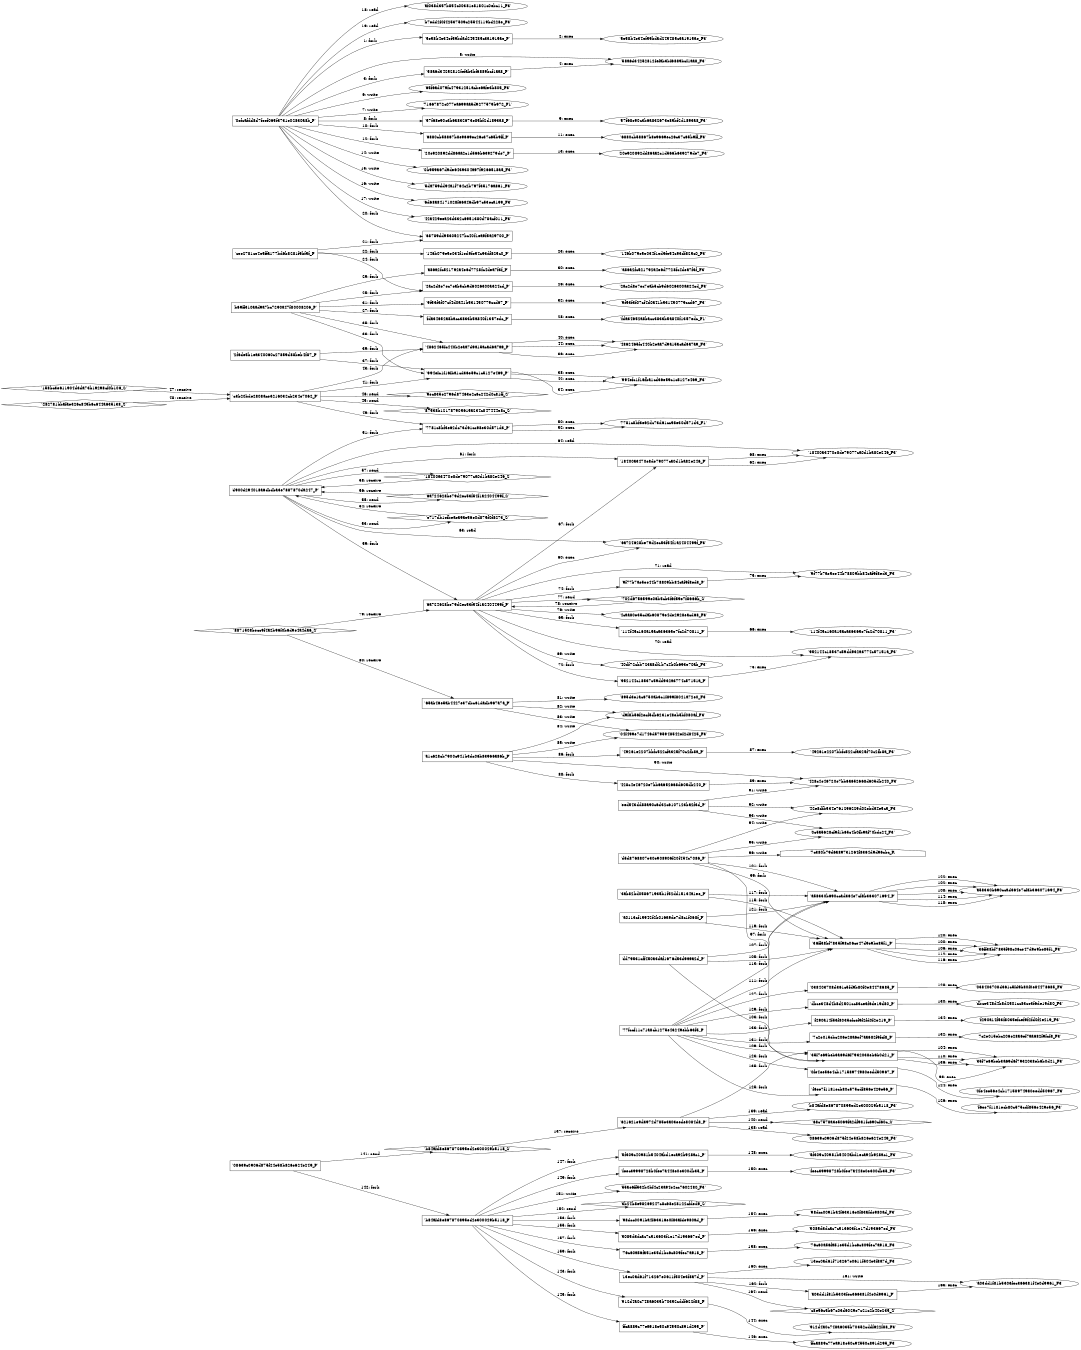 digraph "D:\Learning\Paper\apt\基于CTI的攻击预警\Dataset\攻击图\ASGfromALLCTI\Iranian APT MuddyWater targets Turkish users via malicious PDFs, executables.dot" {
rankdir="LR"
size="9"
fixedsize="false"
splines="true"
nodesep=0.3
ranksep=0
fontsize=10
overlap="scalexy"
engine= "neato"
	"'0efcafdd8d7feef065f3731e02830a8b_P'" [node_type=Process shape=box]
	"'5e58b4e34ef59bdad245485c3a1915ae_P'" [node_type=Process shape=box]
	"'0efcafdd8d7feef065f3731e02830a8b_P'" -> "'5e58b4e34ef59bdad245485c3a1915ae_P'" [label="1: fork"]
	"'5e58b4e34ef59bdad245485c3a1915ae_P'" [node_type=Process shape=box]
	"'5e58b4e34ef59bdad245485c3a1915ae_F3'" [node_type=File shape=ellipse]
	"'5e58b4e34ef59bdad245485c3a1915ae_P'" -> "'5e58b4e34ef59bdad245485c3a1915ae_F3'" [label="2: exec"]
	"'0efcafdd8d7feef065f3731e02830a8b_P'" [node_type=Process shape=box]
	"'58a6d34252812fefab3bf6889bcf1aa8_P'" [node_type=Process shape=box]
	"'0efcafdd8d7feef065f3731e02830a8b_P'" -> "'58a6d34252812fefab3bf6889bcf1aa8_P'" [label="3: fork"]
	"'58a6d34252812fefab3bf6889bcf1aa8_P'" [node_type=Process shape=box]
	"'58a6d34252812fefab3bf6889bcf1aa8_F3'" [node_type=File shape=ellipse]
	"'58a6d34252812fefab3bf6889bcf1aa8_P'" -> "'58a6d34252812fefab3bf6889bcf1aa8_F3'" [label="4: exec"]
	"'58a6d34252812fefab3bf6889bcf1aa8_F3'" [node_type=file shape=ellipse]
	"'0efcafdd8d7feef065f3731e02830a8b_P'" [node_type=Process shape=box]
	"'0efcafdd8d7feef065f3731e02830a8b_P'" -> "'58a6d34252812fefab3bf6889bcf1aa8_F3'" [label="5: write"]
	"'65f6ad079fc47931251acbe6afe3b805_F3'" [node_type=file shape=ellipse]
	"'0efcafdd8d7feef065f3731e02830a8b_P'" [node_type=Process shape=box]
	"'0efcafdd8d7feef065f3731e02830a8b_P'" -> "'65f6ad079fc47931251acbe6afe3b805_F3'" [label="6: write"]
	"'71667872c077ea699aa5d9277579b972_F1'" [node_type=file shape=ellipse]
	"'0efcafdd8d7feef065f3731e02830a8b_P'" [node_type=Process shape=box]
	"'0efcafdd8d7feef065f3731e02830a8b_P'" -> "'71667872c077ea699aa5d9277579b972_F1'" [label="7: write"]
	"'0efcafdd8d7feef065f3731e02830a8b_P'" [node_type=Process shape=box]
	"'57f68e90c3b6a832673e85bf2d1893a8_P'" [node_type=Process shape=box]
	"'0efcafdd8d7feef065f3731e02830a8b_P'" -> "'57f68e90c3b6a832673e85bf2d1893a8_P'" [label="8: fork"]
	"'57f68e90c3b6a832673e85bf2d1893a8_P'" [node_type=Process shape=box]
	"'57f68e90c3b6a832673e85bf2d1893a8_F3'" [node_type=File shape=ellipse]
	"'57f68e90c3b6a832673e85bf2d1893a8_P'" -> "'57f68e90c3b6a832673e85bf2d1893a8_F3'" [label="9: exec"]
	"'0efcafdd8d7feef065f3731e02830a8b_P'" [node_type=Process shape=box]
	"'6880cb58867b8e9669ec26c37c65b9ff_P'" [node_type=Process shape=box]
	"'0efcafdd8d7feef065f3731e02830a8b_P'" -> "'6880cb58867b8e9669ec26c37c65b9ff_P'" [label="10: fork"]
	"'6880cb58867b8e9669ec26c37c65b9ff_P'" [node_type=Process shape=box]
	"'6880cb58867b8e9669ec26c37c65b9ff_F3'" [node_type=File shape=ellipse]
	"'6880cb58867b8e9669ec26c37c65b9ff_P'" -> "'6880cb58867b8e9669ec26c37c65b9ff_F3'" [label="11: exec"]
	"'0efcafdd8d7feef065f3731e02830a8b_P'" [node_type=Process shape=box]
	"'20e920892dd86aa2c1d566b639279de7_P'" [node_type=Process shape=box]
	"'0efcafdd8d7feef065f3731e02830a8b_P'" -> "'20e920892dd86aa2c1d566b639279de7_P'" [label="12: fork"]
	"'20e920892dd86aa2c1d566b639279de7_P'" [node_type=Process shape=box]
	"'20e920892dd86aa2c1d566b639279de7_F3'" [node_type=File shape=ellipse]
	"'20e920892dd86aa2c1d566b639279de7_P'" -> "'20e920892dd86aa2c1d566b639279de7_F3'" [label="13: exec"]
	"'0b959a67d9de6439304a97f9266518a5_F3'" [node_type=file shape=ellipse]
	"'0efcafdd8d7feef065f3731e02830a8b_P'" [node_type=Process shape=box]
	"'0efcafdd8d7feef065f3731e02830a8b_P'" -> "'0b959a67d9de6439304a97f9266518a5_F3'" [label="14: write"]
	"'5da759dd94a1f764c2b797f35176a861_F3'" [node_type=file shape=ellipse]
	"'0efcafdd8d7feef065f3731e02830a8b_P'" [node_type=Process shape=box]
	"'0efcafdd8d7feef065f3731e02830a8b_P'" -> "'5da759dd94a1f764c2b797f35176a861_F3'" [label="15: write"]
	"'6d68a84171028f66a46db97c53eca199_F3'" [node_type=file shape=ellipse]
	"'0efcafdd8d7feef065f3731e02830a8b_P'" [node_type=Process shape=box]
	"'0efcafdd8d7feef065f3731e02830a8b_P'" -> "'6d68a84171028f66a46db97c53eca199_F3'" [label="16: write"]
	"'42a429eea23d332c6951380d78acf011_F3'" [node_type=file shape=ellipse]
	"'0efcafdd8d7feef065f3731e02830a8b_P'" [node_type=Process shape=box]
	"'0efcafdd8d7feef065f3731e02830a8b_P'" -> "'42a429eea23d332c6951380d78acf011_F3'" [label="17: write"]
	"'af038d357b854c00381e81801c0ebc11_F3'" [node_type=file shape=ellipse]
	"'0efcafdd8d7feef065f3731e02830a8b_P'" [node_type=Process shape=box]
	"'0efcafdd8d7feef065f3731e02830a8b_P'" -> "'af038d357b854c00381e81801c0ebc11_F3'" [label="18: read"]
	"'b7edd2f0f42537509c25544119bd228e_F3'" [node_type=file shape=ellipse]
	"'0efcafdd8d7feef065f3731e02830a8b_P'" [node_type=Process shape=box]
	"'0efcafdd8d7feef065f3731e02830a8b_P'" -> "'b7edd2f0f42537509c25544119bd228e_F3'" [label="19: read"]
	"'0efcafdd8d7feef065f3731e02830a8b_P'" [node_type=Process shape=box]
	"'68789dd95305247bc40f1ea9f5a29700_P'" [node_type=Process shape=box]
	"'0efcafdd8d7feef065f3731e02830a8b_P'" -> "'68789dd95305247bc40f1ea9f5a29700_P'" [label="20: fork"]
	"'cee2781ce4e5ffa177bd6b8281f9bf5f_P'" [node_type=Process shape=box]
	"'68789dd95305247bc40f1ea9f5a29700_P'" [node_type=Process shape=box]
	"'cee2781ce4e5ffa177bd6b8281f9bf5f_P'" -> "'68789dd95305247bc40f1ea9f5a29700_P'" [label="21: fork"]
	"'cee2781ce4e5ffa177bd6b8281f9bf5f_P'" [node_type=Process shape=box]
	"'146b079e5e034f1ed9fe54c93df825c0_P'" [node_type=Process shape=box]
	"'cee2781ce4e5ffa177bd6b8281f9bf5f_P'" -> "'146b079e5e034f1ed9fe54c93df825c0_P'" [label="22: fork"]
	"'146b079e5e034f1ed9fe54c93df825c0_P'" [node_type=Process shape=box]
	"'146b079e5e034f1ed9fe54c93df825c0_F3'" [node_type=File shape=ellipse]
	"'146b079e5e034f1ed9fe54c93df825c0_P'" -> "'146b079e5e034f1ed9fe54c93df825c0_F3'" [label="23: exec"]
	"'cee2781ce4e5ffa177bd6b8281f9bf5f_P'" [node_type=Process shape=box]
	"'2ac2d8e7ec7eab5cb9d6026300a324cd_P'" [node_type=Process shape=box]
	"'cee2781ce4e5ffa177bd6b8281f9bf5f_P'" -> "'2ac2d8e7ec7eab5cb9d6026300a324cd_P'" [label="24: fork"]
	"'b69ff310aad9a7bc7290a47f80008206_P'" [node_type=Process shape=box]
	"'2ac2d8e7ec7eab5cb9d6026300a324cd_P'" [node_type=Process shape=box]
	"'b69ff310aad9a7bc7290a47f80008206_P'" -> "'2ac2d8e7ec7eab5cb9d6026300a324cd_P'" [label="25: fork"]
	"'2ac2d8e7ec7eab5cb9d6026300a324cd_P'" [node_type=Process shape=box]
	"'2ac2d8e7ec7eab5cb9d6026300a324cd_F3'" [node_type=File shape=ellipse]
	"'2ac2d8e7ec7eab5cb9d6026300a324cd_P'" -> "'2ac2d8e7ec7eab5cb9d6026300a324cd_F3'" [label="26: exec"]
	"'b69ff310aad9a7bc7290a47f80008206_P'" [node_type=Process shape=box]
	"'fda34652a8bacc3833b5a840f1357edc_P'" [node_type=Process shape=box]
	"'b69ff310aad9a7bc7290a47f80008206_P'" -> "'fda34652a8bacc3833b5a840f1357edc_P'" [label="27: fork"]
	"'fda34652a8bacc3833b5a840f1357edc_P'" [node_type=Process shape=box]
	"'fda34652a8bacc3833b5a840f1357edc_F1'" [node_type=File shape=ellipse]
	"'fda34652a8bacc3833b5a840f1357edc_P'" -> "'fda34652a8bacc3833b5a840f1357edc_F1'" [label="28: exec"]
	"'b69ff310aad9a7bc7290a47f80008206_P'" [node_type=Process shape=box]
	"'a86a2fc521792a4e6d7728fc4dea7f3f_P'" [node_type=Process shape=box]
	"'b69ff310aad9a7bc7290a47f80008206_P'" -> "'a86a2fc521792a4e6d7728fc4dea7f3f_P'" [label="29: fork"]
	"'a86a2fc521792a4e6d7728fc4dea7f3f_P'" [node_type=Process shape=box]
	"'a86a2fc521792a4e6d7728fc4dea7f3f_F3'" [node_type=File shape=ellipse]
	"'a86a2fc521792a4e6d7728fc4dea7f3f_P'" -> "'a86a2fc521792a4e6d7728fc4dea7f3f_F3'" [label="30: exec"]
	"'b69ff310aad9a7bc7290a47f80008206_P'" [node_type=Process shape=box]
	"'9f53f3f07cf4d0a41b531450779ccd67_P'" [node_type=Process shape=box]
	"'b69ff310aad9a7bc7290a47f80008206_P'" -> "'9f53f3f07cf4d0a41b531450779ccd67_P'" [label="31: fork"]
	"'9f53f3f07cf4d0a41b531450779ccd67_P'" [node_type=Process shape=box]
	"'9f53f3f07cf4d0a41b531450779ccd67_F3'" [node_type=File shape=ellipse]
	"'9f53f3f07cf4d0a41b531450779ccd67_P'" -> "'9f53f3f07cf4d0a41b531450779ccd67_F3'" [label="32: exec"]
	"'b69ff310aad9a7bc7290a47f80008206_P'" [node_type=Process shape=box]
	"'994efc1f16fba1cd36e59c1c5127e469_P'" [node_type=Process shape=box]
	"'b69ff310aad9a7bc7290a47f80008206_P'" -> "'994efc1f16fba1cd36e59c1c5127e469_P'" [label="33: fork"]
	"'994efc1f16fba1cd36e59c1c5127e469_P'" [node_type=Process shape=box]
	"'994efc1f16fba1cd36e59c1c5127e469_F3'" [node_type=File shape=ellipse]
	"'994efc1f16fba1cd36e59c1c5127e469_P'" -> "'994efc1f16fba1cd36e59c1c5127e469_F3'" [label="34: exec"]
	"'b69ff310aad9a7bc7290a47f80008206_P'" [node_type=Process shape=box]
	"'4862465fc440b2eaa7d9a15acad6a7a9_P'" [node_type=Process shape=box]
	"'b69ff310aad9a7bc7290a47f80008206_P'" -> "'4862465fc440b2eaa7d9a15acad6a7a9_P'" [label="35: fork"]
	"'4862465fc440b2eaa7d9a15acad6a7a9_P'" [node_type=Process shape=box]
	"'4862465fc440b2eaa7d9a15acad6a7a9_F3'" [node_type=File shape=ellipse]
	"'4862465fc440b2eaa7d9a15acad6a7a9_P'" -> "'4862465fc440b2eaa7d9a15acad6a7a9_F3'" [label="36: exec"]
	"'2f6de5b1ea340060c27859d88beb4f87_P'" [node_type=Process shape=box]
	"'994efc1f16fba1cd36e59c1c5127e469_P'" [node_type=Process shape=box]
	"'2f6de5b1ea340060c27859d88beb4f87_P'" -> "'994efc1f16fba1cd36e59c1c5127e469_P'" [label="37: fork"]
	"'994efc1f16fba1cd36e59c1c5127e469_P'" [node_type=Process shape=box]
	"'994efc1f16fba1cd36e59c1c5127e469_F3'" [node_type=File shape=ellipse]
	"'994efc1f16fba1cd36e59c1c5127e469_P'" -> "'994efc1f16fba1cd36e59c1c5127e469_F3'" [label="38: exec"]
	"'2f6de5b1ea340060c27859d88beb4f87_P'" [node_type=Process shape=box]
	"'4862465fc440b2eaa7d9a15acad6a7a9_P'" [node_type=Process shape=box]
	"'2f6de5b1ea340060c27859d88beb4f87_P'" -> "'4862465fc440b2eaa7d9a15acad6a7a9_P'" [label="39: fork"]
	"'4862465fc440b2eaa7d9a15acad6a7a9_P'" [node_type=Process shape=box]
	"'4862465fc440b2eaa7d9a15acad6a7a9_F3'" [node_type=File shape=ellipse]
	"'4862465fc440b2eaa7d9a15acad6a7a9_P'" -> "'4862465fc440b2eaa7d9a15acad6a7a9_F3'" [label="40: exec"]
	"'c3b20bde2808ace3216032cb234e7062_P'" [node_type=Process shape=box]
	"'994efc1f16fba1cd36e59c1c5127e469_P'" [node_type=Process shape=box]
	"'c3b20bde2808ace3216032cb234e7062_P'" -> "'994efc1f16fba1cd36e59c1c5127e469_P'" [label="41: fork"]
	"'994efc1f16fba1cd36e59c1c5127e469_P'" [node_type=Process shape=box]
	"'994efc1f16fba1cd36e59c1c5127e469_F3'" [node_type=File shape=ellipse]
	"'994efc1f16fba1cd36e59c1c5127e469_P'" -> "'994efc1f16fba1cd36e59c1c5127e469_F3'" [label="42: exec"]
	"'c3b20bde2808ace3216032cb234e7062_P'" [node_type=Process shape=box]
	"'4862465fc440b2eaa7d9a15acad6a7a9_P'" [node_type=Process shape=box]
	"'c3b20bde2808ace3216032cb234e7062_P'" -> "'4862465fc440b2eaa7d9a15acad6a7a9_P'" [label="43: fork"]
	"'4862465fc440b2eaa7d9a15acad6a7a9_P'" [node_type=Process shape=box]
	"'4862465fc440b2eaa7d9a15acad6a7a9_F3'" [node_type=File shape=ellipse]
	"'4862465fc440b2eaa7d9a15acad6a7a9_P'" -> "'4862465fc440b2eaa7d9a15acad6a7a9_F3'" [label="44: exec"]
	"'87538b121787905615a234c847444e8c_S'" [node_type=Socket shape=diamond]
	"'c3b20bde2808ace3216032cb234e7062_P'" [node_type=Process shape=box]
	"'c3b20bde2808ace3216032cb234e7062_P'" -> "'87538b121787905615a234c847444e8c_S'" [label="45: send"]
	"'9ec835e2796d87463e2c6c242d0c81ff_S'" [node_type=Socket shape=diamond]
	"'c3b20bde2808ace3216032cb234e7062_P'" [node_type=Process shape=box]
	"'c3b20bde2808ace3216032cb234e7062_P'" -> "'9ec835e2796d87463e2c6c242d0c81ff_S'" [label="46: send"]
	"'c3b20bde2808ace3216032cb234e7062_P'" [node_type=Process shape=box]
	"'158bc3e611904d3da73b19298cf0b106_S'" [node_type=Socket shape=diamond]
	"'158bc3e611904d3da73b19298cf0b106_S'" -> "'c3b20bde2808ace3216032cb234e7062_P'" [label="47: receive"]
	"'c3b20bde2808ace3216032cb234e7062_P'" [node_type=Process shape=box]
	"'282781bbafae326c849b6c644a635138_S'" [node_type=Socket shape=diamond]
	"'282781bbafae326c849b6c644a635138_S'" -> "'c3b20bde2808ace3216032cb234e7062_P'" [label="48: receive"]
	"'c3b20bde2808ace3216032cb234e7062_P'" [node_type=Process shape=box]
	"'7781c8bf3e62dc73d61cc98e30d571d3_P'" [node_type=Process shape=box]
	"'c3b20bde2808ace3216032cb234e7062_P'" -> "'7781c8bf3e62dc73d61cc98e30d571d3_P'" [label="49: fork"]
	"'7781c8bf3e62dc73d61cc98e30d571d3_P'" [node_type=Process shape=box]
	"'7781c8bf3e62dc73d61cc98e30d571d3_F1'" [node_type=File shape=ellipse]
	"'7781c8bf3e62dc73d61cc98e30d571d3_P'" -> "'7781c8bf3e62dc73d61cc98e30d571d3_F1'" [label="50: exec"]
	"'d900d294018a6dbdba3e7887870da247_P'" [node_type=Process shape=box]
	"'7781c8bf3e62dc73d61cc98e30d571d3_P'" [node_type=Process shape=box]
	"'d900d294018a6dbdba3e7887870da247_P'" -> "'7781c8bf3e62dc73d61cc98e30d571d3_P'" [label="51: fork"]
	"'7781c8bf3e62dc73d61cc98e30d571d3_P'" [node_type=Process shape=box]
	"'7781c8bf3e62dc73d61cc98e30d571d3_F1'" [node_type=File shape=ellipse]
	"'7781c8bf3e62dc73d61cc98e30d571d3_P'" -> "'7781c8bf3e62dc73d61cc98e30d571d3_F1'" [label="52: exec"]
	"'e717db1efbeaea9ae56e0d875f0f8273_S'" [node_type=Socket shape=diamond]
	"'d900d294018a6dbdba3e7887870da247_P'" [node_type=Process shape=box]
	"'d900d294018a6dbdba3e7887870da247_P'" -> "'e717db1efbeaea9ae56e0d875f0f8273_S'" [label="53: send"]
	"'e717db1efbeaea9ae56e0d875f0f8273_S'" -> "'d900d294018a6dbdba3e7887870da247_P'" [label="54: receive"]
	"'6a724628be79d2ec53f54f1a2404499f_S'" [node_type=Socket shape=diamond]
	"'d900d294018a6dbdba3e7887870da247_P'" [node_type=Process shape=box]
	"'d900d294018a6dbdba3e7887870da247_P'" -> "'6a724628be79d2ec53f54f1a2404499f_S'" [label="55: send"]
	"'6a724628be79d2ec53f54f1a2404499f_S'" -> "'d900d294018a6dbdba3e7887870da247_P'" [label="56: receive"]
	"'18400a3470e8de79077ca0d1ba82e246_S'" [node_type=Socket shape=diamond]
	"'d900d294018a6dbdba3e7887870da247_P'" [node_type=Process shape=box]
	"'d900d294018a6dbdba3e7887870da247_P'" -> "'18400a3470e8de79077ca0d1ba82e246_S'" [label="57: send"]
	"'18400a3470e8de79077ca0d1ba82e246_S'" -> "'d900d294018a6dbdba3e7887870da247_P'" [label="58: receive"]
	"'d900d294018a6dbdba3e7887870da247_P'" [node_type=Process shape=box]
	"'6a724628be79d2ec53f54f1a2404499f_P'" [node_type=Process shape=box]
	"'d900d294018a6dbdba3e7887870da247_P'" -> "'6a724628be79d2ec53f54f1a2404499f_P'" [label="59: fork"]
	"'6a724628be79d2ec53f54f1a2404499f_P'" [node_type=Process shape=box]
	"'6a724628be79d2ec53f54f1a2404499f_F3'" [node_type=File shape=ellipse]
	"'6a724628be79d2ec53f54f1a2404499f_P'" -> "'6a724628be79d2ec53f54f1a2404499f_F3'" [label="60: exec"]
	"'d900d294018a6dbdba3e7887870da247_P'" [node_type=Process shape=box]
	"'18400a3470e8de79077ca0d1ba82e246_P'" [node_type=Process shape=box]
	"'d900d294018a6dbdba3e7887870da247_P'" -> "'18400a3470e8de79077ca0d1ba82e246_P'" [label="61: fork"]
	"'18400a3470e8de79077ca0d1ba82e246_P'" [node_type=Process shape=box]
	"'18400a3470e8de79077ca0d1ba82e246_F3'" [node_type=File shape=ellipse]
	"'18400a3470e8de79077ca0d1ba82e246_P'" -> "'18400a3470e8de79077ca0d1ba82e246_F3'" [label="62: exec"]
	"'6a724628be79d2ec53f54f1a2404499f_F3'" [node_type=file shape=ellipse]
	"'d900d294018a6dbdba3e7887870da247_P'" [node_type=Process shape=box]
	"'d900d294018a6dbdba3e7887870da247_P'" -> "'6a724628be79d2ec53f54f1a2404499f_F3'" [label="63: read"]
	"'18400a3470e8de79077ca0d1ba82e246_F3'" [node_type=file shape=ellipse]
	"'d900d294018a6dbdba3e7887870da247_P'" [node_type=Process shape=box]
	"'d900d294018a6dbdba3e7887870da247_P'" -> "'18400a3470e8de79077ca0d1ba82e246_F3'" [label="64: read"]
	"'6a724628be79d2ec53f54f1a2404499f_P'" [node_type=Process shape=box]
	"'114f45c160a15aca36365e7fc2d70811_P'" [node_type=Process shape=box]
	"'6a724628be79d2ec53f54f1a2404499f_P'" -> "'114f45c160a15aca36365e7fc2d70811_P'" [label="65: fork"]
	"'114f45c160a15aca36365e7fc2d70811_P'" [node_type=Process shape=box]
	"'114f45c160a15aca36365e7fc2d70811_F3'" [node_type=File shape=ellipse]
	"'114f45c160a15aca36365e7fc2d70811_P'" -> "'114f45c160a15aca36365e7fc2d70811_F3'" [label="66: exec"]
	"'6a724628be79d2ec53f54f1a2404499f_P'" [node_type=Process shape=box]
	"'18400a3470e8de79077ca0d1ba82e246_P'" [node_type=Process shape=box]
	"'6a724628be79d2ec53f54f1a2404499f_P'" -> "'18400a3470e8de79077ca0d1ba82e246_P'" [label="67: fork"]
	"'18400a3470e8de79077ca0d1ba82e246_P'" [node_type=Process shape=box]
	"'18400a3470e8de79077ca0d1ba82e246_F3'" [node_type=File shape=ellipse]
	"'18400a3470e8de79077ca0d1ba82e246_P'" -> "'18400a3470e8de79077ca0d1ba82e246_F3'" [label="68: exec"]
	"'40df72cbb723a8df1b7c4b0b693e70ab_F3'" [node_type=file shape=ellipse]
	"'6a724628be79d2ec53f54f1a2404499f_P'" [node_type=Process shape=box]
	"'6a724628be79d2ec53f54f1a2404499f_P'" -> "'40df72cbb723a8df1b7c4b0b693e70ab_F3'" [label="69: write"]
	"'952144c18537c59dd932a3774c57151a_F3'" [node_type=file shape=ellipse]
	"'6a724628be79d2ec53f54f1a2404499f_P'" [node_type=Process shape=box]
	"'6a724628be79d2ec53f54f1a2404499f_P'" -> "'952144c18537c59dd932a3774c57151a_F3'" [label="70: read"]
	"'9f77b7ae5ee44b78809bb84caf9f8ed3_F3'" [node_type=file shape=ellipse]
	"'6a724628be79d2ec53f54f1a2404499f_P'" [node_type=Process shape=box]
	"'6a724628be79d2ec53f54f1a2404499f_P'" -> "'9f77b7ae5ee44b78809bb84caf9f8ed3_F3'" [label="71: read"]
	"'6a724628be79d2ec53f54f1a2404499f_P'" [node_type=Process shape=box]
	"'952144c18537c59dd932a3774c57151a_P'" [node_type=Process shape=box]
	"'6a724628be79d2ec53f54f1a2404499f_P'" -> "'952144c18537c59dd932a3774c57151a_P'" [label="72: fork"]
	"'952144c18537c59dd932a3774c57151a_P'" [node_type=Process shape=box]
	"'952144c18537c59dd932a3774c57151a_F3'" [node_type=File shape=ellipse]
	"'952144c18537c59dd932a3774c57151a_P'" -> "'952144c18537c59dd932a3774c57151a_F3'" [label="73: exec"]
	"'6a724628be79d2ec53f54f1a2404499f_P'" [node_type=Process shape=box]
	"'9f77b7ae5ee44b78809bb84caf9f8ed3_P'" [node_type=Process shape=box]
	"'6a724628be79d2ec53f54f1a2404499f_P'" -> "'9f77b7ae5ee44b78809bb84caf9f8ed3_P'" [label="74: fork"]
	"'9f77b7ae5ee44b78809bb84caf9f8ed3_P'" [node_type=Process shape=box]
	"'9f77b7ae5ee44b78809bb84caf9f8ed3_F3'" [node_type=File shape=ellipse]
	"'9f77b7ae5ee44b78809bb84caf9f8ed3_P'" -> "'9f77b7ae5ee44b78809bb84caf9f8ed3_F3'" [label="75: exec"]
	"'4caa80e35cdab60879e4de2928eacd68_F3'" [node_type=file shape=ellipse]
	"'6a724628be79d2ec53f54f1a2404499f_P'" [node_type=Process shape=box]
	"'6a724628be79d2ec53f54f1a2404499f_P'" -> "'4caa80e35cdab60879e4de2928eacd68_F3'" [label="76: write"]
	"'702d6756599e06b5cb3f6f59e7f8666b_S'" [node_type=Socket shape=diamond]
	"'6a724628be79d2ec53f54f1a2404499f_P'" [node_type=Process shape=box]
	"'6a724628be79d2ec53f54f1a2404499f_P'" -> "'702d6756599e06b5cb3f6f59e7f8666b_S'" [label="77: send"]
	"'702d6756599e06b5cb3f6f59e7f8666b_S'" -> "'6a724628be79d2ec53f54f1a2404499f_P'" [label="78: receive"]
	"'6a724628be79d2ec53f54f1a2404499f_P'" [node_type=Process shape=box]
	"'8871508becc9f4a2b96f0b6d9e4a4da6_S'" [node_type=Socket shape=diamond]
	"'8871508becc9f4a2b96f0b6d9e4a4da6_S'" -> "'6a724628be79d2ec53f54f1a2404499f_P'" [label="79: receive"]
	"'65ab46e5ab4427e37dbc61dadb967a7a_P'" [node_type=Process shape=box]
	"'8871508becc9f4a2b96f0b6d9e4a4da6_S'" [node_type=Socket shape=diamond]
	"'8871508becc9f4a2b96f0b6d9e4a4da6_S'" -> "'65ab46e5ab4427e37dbc61dadb967a7a_P'" [label="80: receive"]
	"'895d3e1ac6750ab3c1f899f8021a72e0_F3'" [node_type=file shape=ellipse]
	"'65ab46e5ab4427e37dbc61dadb967a7a_P'" [node_type=Process shape=box]
	"'65ab46e5ab4427e37dbc61dadb967a7a_P'" -> "'895d3e1ac6750ab3c1f899f8021a72e0_F3'" [label="81: write"]
	"'d9f8b56f2ecf5db6231e48eb5bf080af_F3'" [node_type=file shape=ellipse]
	"'65ab46e5ab4427e37dbc61dadb967a7a_P'" [node_type=Process shape=box]
	"'65ab46e5ab4427e37dbc61dadb967a7a_P'" -> "'d9f8b56f2ecf5db6231e48eb5bf080af_F3'" [label="82: write"]
	"'04f499e7d1746d5795948542ef2d8425_F3'" [node_type=file shape=ellipse]
	"'65ab46e5ab4427e37dbc61dadb967a7a_P'" [node_type=Process shape=box]
	"'65ab46e5ab4427e37dbc61dadb967a7a_P'" -> "'04f499e7d1746d5795948542ef2d8425_F3'" [label="83: write"]
	"'d9f8b56f2ecf5db6231e48eb5bf080af_F3'" [node_type=file shape=ellipse]
	"'a1c628cb7900c941b3dc06b83966a86b_P'" [node_type=Process shape=box]
	"'a1c628cb7900c941b3dc06b83966a86b_P'" -> "'d9f8b56f2ecf5db6231e48eb5bf080af_F3'" [label="84: write"]
	"'04f499e7d1746d5795948542ef2d8425_F3'" [node_type=file shape=ellipse]
	"'a1c628cb7900c941b3dc06b83966a86b_P'" [node_type=Process shape=box]
	"'a1c628cb7900c941b3dc06b83966a86b_P'" -> "'04f499e7d1746d5795948542ef2d8425_F3'" [label="85: write"]
	"'a1c628cb7900c941b3dc06b83966a86b_P'" [node_type=Process shape=box]
	"'49261e2207bbfc522cfa325f70c2fb8a_P'" [node_type=Process shape=box]
	"'a1c628cb7900c941b3dc06b83966a86b_P'" -> "'49261e2207bbfc522cfa325f70c2fb8a_P'" [label="86: fork"]
	"'49261e2207bbfc522cfa325f70c2fb8a_P'" [node_type=Process shape=box]
	"'49261e2207bbfc522cfa325f70c2fb8a_F3'" [node_type=File shape=ellipse]
	"'49261e2207bbfc522cfa325f70c2fb8a_P'" -> "'49261e2207bbfc522cfa325f70c2fb8a_F3'" [label="87: exec"]
	"'a1c628cb7900c941b3dc06b83966a86b_P'" [node_type=Process shape=box]
	"'428c4e46720e7bb6a652668d605db240_P'" [node_type=Process shape=box]
	"'a1c628cb7900c941b3dc06b83966a86b_P'" -> "'428c4e46720e7bb6a652668d605db240_P'" [label="88: fork"]
	"'428c4e46720e7bb6a652668d605db240_P'" [node_type=Process shape=box]
	"'428c4e46720e7bb6a652668d605db240_F3'" [node_type=File shape=ellipse]
	"'428c4e46720e7bb6a652668d605db240_P'" -> "'428c4e46720e7bb6a652668d605db240_F3'" [label="89: exec"]
	"'428c4e46720e7bb6a652668d605db240_F3'" [node_type=file shape=ellipse]
	"'a1c628cb7900c941b3dc06b83966a86b_P'" [node_type=Process shape=box]
	"'a1c628cb7900c941b3dc06b83966a86b_P'" -> "'428c4e46720e7bb6a652668d605db240_F3'" [label="90: write"]
	"'428c4e46720e7bb6a652668d605db240_F3'" [node_type=file shape=ellipse]
	"'eed543dd88a90c6d32c6107123ba2f3d_P'" [node_type=Process shape=box]
	"'eed543dd88a90c6d32c6107123ba2f3d_P'" -> "'428c4e46720e7bb6a652668d605db240_F3'" [label="91: write"]
	"'42e8dfb534e761296229d02ebda4e5c5_F3'" [node_type=file shape=ellipse]
	"'eed543dd88a90c6d32c6107123ba2f3d_P'" [node_type=Process shape=box]
	"'eed543dd88a90c6d32c6107123ba2f3d_P'" -> "'42e8dfb534e761296229d02ebda4e5c5_F3'" [label="92: write"]
	"'0c5a5628cf9f1b65c4b0fb9af70bdc24_F3'" [node_type=file shape=ellipse]
	"'eed543dd88a90c6d32c6107123ba2f3d_P'" [node_type=Process shape=box]
	"'eed543dd88a90c6d32c6107123ba2f3d_P'" -> "'0c5a5628cf9f1b65c4b0fb9af70bdc24_F3'" [label="93: write"]
	"'42e8dfb534e761296229d02ebda4e5c5_F3'" [node_type=file shape=ellipse]
	"'d5d8768807e30e908906f20f454c7086_P'" [node_type=Process shape=box]
	"'d5d8768807e30e908906f20f454c7086_P'" -> "'42e8dfb534e761296229d02ebda4e5c5_F3'" [label="94: write"]
	"'0c5a5628cf9f1b65c4b0fb9af70bdc24_F3'" [node_type=file shape=ellipse]
	"'d5d8768807e30e908906f20f454c7086_P'" [node_type=Process shape=box]
	"'d5d8768807e30e908906f20f454c7086_P'" -> "'0c5a5628cf9f1b65c4b0fb9af70bdc24_F3'" [label="95: write"]
	"'7c380b79d6a89731264f8364d9d96cbc_R'" [node_type=registry shape=house]
	"'d5d8768807e30e908906f20f454c7086_P'" [node_type=Process shape=box]
	"'d5d8768807e30e908906f20f454c7086_P'" -> "'7c380b79d6a89731264f8364d9d96cbc_R'" [label="96: write"]
	"'d5d8768807e30e908906f20f454c7086_P'" [node_type=Process shape=box]
	"'35f7e69beb3a69d6f7932038eb6b0d21_P'" [node_type=Process shape=box]
	"'d5d8768807e30e908906f20f454c7086_P'" -> "'35f7e69beb3a69d6f7932038eb6b0d21_P'" [label="97: fork"]
	"'35f7e69beb3a69d6f7932038eb6b0d21_P'" [node_type=Process shape=box]
	"'35f7e69beb3a69d6f7932038eb6b0d21_F3'" [node_type=File shape=ellipse]
	"'35f7e69beb3a69d6f7932038eb6b0d21_P'" -> "'35f7e69beb3a69d6f7932038eb6b0d21_F3'" [label="98: exec"]
	"'d5d8768807e30e908906f20f454c7086_P'" [node_type=Process shape=box]
	"'36ff38bf7835f98c06ce47d9e9be85f1_P'" [node_type=Process shape=box]
	"'d5d8768807e30e908906f20f454c7086_P'" -> "'36ff38bf7835f98c06ce47d9e9be85f1_P'" [label="99: fork"]
	"'36ff38bf7835f98c06ce47d9e9be85f1_P'" [node_type=Process shape=box]
	"'36ff38bf7835f98c06ce47d9e9be85f1_F3'" [node_type=File shape=ellipse]
	"'36ff38bf7835f98c06ce47d9e9be85f1_P'" -> "'36ff38bf7835f98c06ce47d9e9be85f1_F3'" [label="100: exec"]
	"'d5d8768807e30e908906f20f454c7086_P'" [node_type=Process shape=box]
	"'a58330b690ccad364e7cf8b363071694_P'" [node_type=Process shape=box]
	"'d5d8768807e30e908906f20f454c7086_P'" -> "'a58330b690ccad364e7cf8b363071694_P'" [label="101: fork"]
	"'a58330b690ccad364e7cf8b363071694_P'" [node_type=Process shape=box]
	"'a58330b690ccad364e7cf8b363071694_F3'" [node_type=File shape=ellipse]
	"'a58330b690ccad364e7cf8b363071694_P'" -> "'a58330b690ccad364e7cf8b363071694_F3'" [label="102: exec"]
	"'dd79531cff450a3daf1676d53d9a9a2d_P'" [node_type=Process shape=box]
	"'35f7e69beb3a69d6f7932038eb6b0d21_P'" [node_type=Process shape=box]
	"'dd79531cff450a3daf1676d53d9a9a2d_P'" -> "'35f7e69beb3a69d6f7932038eb6b0d21_P'" [label="103: fork"]
	"'35f7e69beb3a69d6f7932038eb6b0d21_P'" [node_type=Process shape=box]
	"'35f7e69beb3a69d6f7932038eb6b0d21_F3'" [node_type=File shape=ellipse]
	"'35f7e69beb3a69d6f7932038eb6b0d21_P'" -> "'35f7e69beb3a69d6f7932038eb6b0d21_F3'" [label="104: exec"]
	"'dd79531cff450a3daf1676d53d9a9a2d_P'" [node_type=Process shape=box]
	"'36ff38bf7835f98c06ce47d9e9be85f1_P'" [node_type=Process shape=box]
	"'dd79531cff450a3daf1676d53d9a9a2d_P'" -> "'36ff38bf7835f98c06ce47d9e9be85f1_P'" [label="105: fork"]
	"'36ff38bf7835f98c06ce47d9e9be85f1_P'" [node_type=Process shape=box]
	"'36ff38bf7835f98c06ce47d9e9be85f1_F3'" [node_type=File shape=ellipse]
	"'36ff38bf7835f98c06ce47d9e9be85f1_P'" -> "'36ff38bf7835f98c06ce47d9e9be85f1_F3'" [label="106: exec"]
	"'dd79531cff450a3daf1676d53d9a9a2d_P'" [node_type=Process shape=box]
	"'a58330b690ccad364e7cf8b363071694_P'" [node_type=Process shape=box]
	"'dd79531cff450a3daf1676d53d9a9a2d_P'" -> "'a58330b690ccad364e7cf8b363071694_P'" [label="107: fork"]
	"'a58330b690ccad364e7cf8b363071694_P'" [node_type=Process shape=box]
	"'a58330b690ccad364e7cf8b363071694_F3'" [node_type=File shape=ellipse]
	"'a58330b690ccad364e7cf8b363071694_P'" -> "'a58330b690ccad364e7cf8b363071694_F3'" [label="108: exec"]
	"'77fccf11c71a8cb1275e43249ebb63f5_P'" [node_type=Process shape=box]
	"'35f7e69beb3a69d6f7932038eb6b0d21_P'" [node_type=Process shape=box]
	"'77fccf11c71a8cb1275e43249ebb63f5_P'" -> "'35f7e69beb3a69d6f7932038eb6b0d21_P'" [label="109: fork"]
	"'35f7e69beb3a69d6f7932038eb6b0d21_P'" [node_type=Process shape=box]
	"'35f7e69beb3a69d6f7932038eb6b0d21_F3'" [node_type=File shape=ellipse]
	"'35f7e69beb3a69d6f7932038eb6b0d21_P'" -> "'35f7e69beb3a69d6f7932038eb6b0d21_F3'" [label="110: exec"]
	"'77fccf11c71a8cb1275e43249ebb63f5_P'" [node_type=Process shape=box]
	"'36ff38bf7835f98c06ce47d9e9be85f1_P'" [node_type=Process shape=box]
	"'77fccf11c71a8cb1275e43249ebb63f5_P'" -> "'36ff38bf7835f98c06ce47d9e9be85f1_P'" [label="111: fork"]
	"'36ff38bf7835f98c06ce47d9e9be85f1_P'" [node_type=Process shape=box]
	"'36ff38bf7835f98c06ce47d9e9be85f1_F3'" [node_type=File shape=ellipse]
	"'36ff38bf7835f98c06ce47d9e9be85f1_P'" -> "'36ff38bf7835f98c06ce47d9e9be85f1_F3'" [label="112: exec"]
	"'77fccf11c71a8cb1275e43249ebb63f5_P'" [node_type=Process shape=box]
	"'a58330b690ccad364e7cf8b363071694_P'" [node_type=Process shape=box]
	"'77fccf11c71a8cb1275e43249ebb63f5_P'" -> "'a58330b690ccad364e7cf8b363071694_P'" [label="113: fork"]
	"'a58330b690ccad364e7cf8b363071694_P'" [node_type=Process shape=box]
	"'a58330b690ccad364e7cf8b363071694_F3'" [node_type=File shape=ellipse]
	"'a58330b690ccad364e7cf8b363071694_P'" -> "'a58330b690ccad364e7cf8b363071694_F3'" [label="114: exec"]
	"'3ab82bd058671935b1f52dd15134a1ee_P'" [node_type=Process shape=box]
	"'36ff38bf7835f98c06ce47d9e9be85f1_P'" [node_type=Process shape=box]
	"'3ab82bd058671935b1f52dd15134a1ee_P'" -> "'36ff38bf7835f98c06ce47d9e9be85f1_P'" [label="115: fork"]
	"'36ff38bf7835f98c06ce47d9e9be85f1_P'" [node_type=Process shape=box]
	"'36ff38bf7835f98c06ce47d9e9be85f1_F3'" [node_type=File shape=ellipse]
	"'36ff38bf7835f98c06ce47d9e9be85f1_P'" -> "'36ff38bf7835f98c06ce47d9e9be85f1_F3'" [label="116: exec"]
	"'3ab82bd058671935b1f52dd15134a1ee_P'" [node_type=Process shape=box]
	"'a58330b690ccad364e7cf8b363071694_P'" [node_type=Process shape=box]
	"'3ab82bd058671935b1f52dd15134a1ee_P'" -> "'a58330b690ccad364e7cf8b363071694_P'" [label="117: fork"]
	"'a58330b690ccad364e7cf8b363071694_P'" [node_type=Process shape=box]
	"'a58330b690ccad364e7cf8b363071694_F3'" [node_type=File shape=ellipse]
	"'a58330b690ccad364e7cf8b363071694_P'" -> "'a58330b690ccad364e7cf8b363071694_F3'" [label="118: exec"]
	"'a0113cf15942f2b016a9de7d8c1f068f_P'" [node_type=Process shape=box]
	"'36ff38bf7835f98c06ce47d9e9be85f1_P'" [node_type=Process shape=box]
	"'a0113cf15942f2b016a9de7d8c1f068f_P'" -> "'36ff38bf7835f98c06ce47d9e9be85f1_P'" [label="119: fork"]
	"'36ff38bf7835f98c06ce47d9e9be85f1_P'" [node_type=Process shape=box]
	"'36ff38bf7835f98c06ce47d9e9be85f1_F3'" [node_type=File shape=ellipse]
	"'36ff38bf7835f98c06ce47d9e9be85f1_P'" -> "'36ff38bf7835f98c06ce47d9e9be85f1_F3'" [label="120: exec"]
	"'a0113cf15942f2b016a9de7d8c1f068f_P'" [node_type=Process shape=box]
	"'a58330b690ccad364e7cf8b363071694_P'" [node_type=Process shape=box]
	"'a0113cf15942f2b016a9de7d8c1f068f_P'" -> "'a58330b690ccad364e7cf8b363071694_P'" [label="121: fork"]
	"'a58330b690ccad364e7cf8b363071694_P'" [node_type=Process shape=box]
	"'a58330b690ccad364e7cf8b363071694_F3'" [node_type=File shape=ellipse]
	"'a58330b690ccad364e7cf8b363071694_P'" -> "'a58330b690ccad364e7cf8b363071694_F3'" [label="122: exec"]
	"'77fccf11c71a8cb1275e43249ebb63f5_P'" [node_type=Process shape=box]
	"'0fe4ee56e4cb17158974980eedd50967_P'" [node_type=Process shape=box]
	"'77fccf11c71a8cb1275e43249ebb63f5_P'" -> "'0fe4ee56e4cb17158974980eedd50967_P'" [label="123: fork"]
	"'0fe4ee56e4cb17158974980eedd50967_P'" [node_type=Process shape=box]
	"'0fe4ee56e4cb17158974980eedd50967_F3'" [node_type=File shape=ellipse]
	"'0fe4ee56e4cb17158974980eedd50967_P'" -> "'0fe4ee56e4cb17158974980eedd50967_F3'" [label="124: exec"]
	"'77fccf11c71a8cb1275e43249ebb63f5_P'" [node_type=Process shape=box]
	"'f6ee7f1181ecb80c575cdf856e429e56_P'" [node_type=Process shape=box]
	"'77fccf11c71a8cb1275e43249ebb63f5_P'" -> "'f6ee7f1181ecb80c575cdf856e429e56_P'" [label="125: fork"]
	"'f6ee7f1181ecb80c575cdf856e429e56_P'" [node_type=Process shape=box]
	"'f6ee7f1181ecb80c575cdf856e429e56_F3'" [node_type=File shape=ellipse]
	"'f6ee7f1181ecb80c575cdf856e429e56_P'" -> "'f6ee7f1181ecb80c575cdf856e429e56_F3'" [label="126: exec"]
	"'77fccf11c71a8cb1275e43249ebb63f5_P'" [node_type=Process shape=box]
	"'038403708d361c5fd9b80f0e84478685_P'" [node_type=Process shape=box]
	"'77fccf11c71a8cb1275e43249ebb63f5_P'" -> "'038403708d361c5fd9b80f0e84478685_P'" [label="127: fork"]
	"'038403708d361c5fd9b80f0e84478685_P'" [node_type=Process shape=box]
	"'038403708d361c5fd9b80f0e84478685_F3'" [node_type=File shape=ellipse]
	"'038403708d361c5fd9b80f0e84478685_P'" -> "'038403708d361c5fd9b80f0e84478685_F3'" [label="128: exec"]
	"'77fccf11c71a8cb1275e43249ebb63f5_P'" [node_type=Process shape=box]
	"'dbce348d4b8d2501cc83ce3f6de19d80_P'" [node_type=Process shape=box]
	"'77fccf11c71a8cb1275e43249ebb63f5_P'" -> "'dbce348d4b8d2501cc83ce3f6de19d80_P'" [label="129: fork"]
	"'dbce348d4b8d2501cc83ce3f6de19d80_P'" [node_type=Process shape=box]
	"'dbce348d4b8d2501cc83ce3f6de19d80_F3'" [node_type=File shape=ellipse]
	"'dbce348d4b8d2501cc83ce3f6de19d80_P'" -> "'dbce348d4b8d2501cc83ce3f6de19d80_F3'" [label="130: exec"]
	"'77fccf11c71a8cb1275e43249ebb63f5_P'" [node_type=Process shape=box]
	"'7c2e015ebc206e28a6ef7aa682f9fcf8_P'" [node_type=Process shape=box]
	"'77fccf11c71a8cb1275e43249ebb63f5_P'" -> "'7c2e015ebc206e28a6ef7aa682f9fcf8_P'" [label="131: fork"]
	"'7c2e015ebc206e28a6ef7aa682f9fcf8_P'" [node_type=Process shape=box]
	"'7c2e015ebc206e28a6ef7aa682f9fcf8_F3'" [node_type=File shape=ellipse]
	"'7c2e015ebc206e28a6ef7aa682f9fcf8_P'" -> "'7c2e015ebc206e28a6ef7aa682f9fcf8_F3'" [label="132: exec"]
	"'77fccf11c71a8cb1275e43249ebb63f5_P'" [node_type=Process shape=box]
	"'f290a14f53f8035efcef9f2fd0f2e219_P'" [node_type=Process shape=box]
	"'77fccf11c71a8cb1275e43249ebb63f5_P'" -> "'f290a14f53f8035efcef9f2fd0f2e219_P'" [label="133: fork"]
	"'f290a14f53f8035efcef9f2fd0f2e219_P'" [node_type=Process shape=box]
	"'f290a14f53f8035efcef9f2fd0f2e219_F3'" [node_type=File shape=ellipse]
	"'f290a14f53f8035efcef9f2fd0f2e219_P'" -> "'f290a14f53f8035efcef9f2fd0f2e219_F3'" [label="134: exec"]
	"'621621e9d3972d785e3a03eede8084d8_P'" [node_type=Process shape=box]
	"'35f7e69beb3a69d6f7932038eb6b0d21_P'" [node_type=Process shape=box]
	"'621621e9d3972d785e3a03eede8084d8_P'" -> "'35f7e69beb3a69d6f7932038eb6b0d21_P'" [label="135: fork"]
	"'35f7e69beb3a69d6f7932038eb6b0d21_P'" [node_type=Process shape=box]
	"'35f7e69beb3a69d6f7932038eb6b0d21_F3'" [node_type=File shape=ellipse]
	"'35f7e69beb3a69d6f7932038eb6b0d21_P'" -> "'35f7e69beb3a69d6f7932038eb6b0d21_F3'" [label="136: exec"]
	"'621621e9d3972d785e3a03eede8084d8_P'" [node_type=Process shape=box]
	"'b84afd8e867870895ed2e300029b5118_S'" [node_type=Socket shape=diamond]
	"'b84afd8e867870895ed2e300029b5118_S'" -> "'621621e9d3972d785e3a03eede8084d8_P'" [label="137: receive"]
	"'08639c0906d875f24e58b826e624e249_F3'" [node_type=file shape=ellipse]
	"'621621e9d3972d785e3a03eede8084d8_P'" [node_type=Process shape=box]
	"'621621e9d3972d785e3a03eede8084d8_P'" -> "'08639c0906d875f24e58b826e624e249_F3'" [label="138: read"]
	"'b84afd8e867870895ed2e300029b5118_F3'" [node_type=file shape=ellipse]
	"'621621e9d3972d785e3a03eede8084d8_P'" [node_type=Process shape=box]
	"'621621e9d3972d785e3a03eede8084d8_P'" -> "'b84afd8e867870895ed2e300029b5118_F3'" [label="139: read"]
	"'68c7578a3e5069fa2df981fc690cf60c_S'" [node_type=Socket shape=diamond]
	"'621621e9d3972d785e3a03eede8084d8_P'" [node_type=Process shape=box]
	"'621621e9d3972d785e3a03eede8084d8_P'" -> "'68c7578a3e5069fa2df981fc690cf60c_S'" [label="140: send"]
	"'b84afd8e867870895ed2e300029b5118_S'" [node_type=Socket shape=diamond]
	"'08639c0906d875f24e58b826e624e249_P'" [node_type=Process shape=box]
	"'08639c0906d875f24e58b826e624e249_P'" -> "'b84afd8e867870895ed2e300029b5118_S'" [label="141: send"]
	"'08639c0906d875f24e58b826e624e249_P'" [node_type=Process shape=box]
	"'b84afd8e867870895ed2e300029b5118_P'" [node_type=Process shape=box]
	"'08639c0906d875f24e58b826e624e249_P'" -> "'b84afd8e867870895ed2e300029b5118_P'" [label="142: fork"]
	"'b84afd8e867870895ed2e300029b5118_P'" [node_type=Process shape=box]
	"'912d4a0c748a6035b70352cddf622f88_P'" [node_type=Process shape=box]
	"'b84afd8e867870895ed2e300029b5118_P'" -> "'912d4a0c748a6035b70352cddf622f88_P'" [label="143: fork"]
	"'912d4a0c748a6035b70352cddf622f88_P'" [node_type=Process shape=box]
	"'912d4a0c748a6035b70352cddf622f88_F3'" [node_type=File shape=ellipse]
	"'912d4a0c748a6035b70352cddf622f88_P'" -> "'912d4a0c748a6035b70352cddf622f88_F3'" [label="144: exec"]
	"'b84afd8e867870895ed2e300029b5118_P'" [node_type=Process shape=box]
	"'ffca889c77ea918e50c94550c891d295_P'" [node_type=Process shape=box]
	"'b84afd8e867870895ed2e300029b5118_P'" -> "'ffca889c77ea918e50c94550c891d295_P'" [label="145: fork"]
	"'ffca889c77ea918e50c94550c891d295_P'" [node_type=Process shape=box]
	"'ffca889c77ea918e50c94550c891d295_F3'" [node_type=File shape=ellipse]
	"'ffca889c77ea918e50c94550c891d295_P'" -> "'ffca889c77ea918e50c94550c891d295_F3'" [label="146: exec"]
	"'b84afd8e867870895ed2e300029b5118_P'" [node_type=Process shape=box]
	"'5f309c40981b5404abd1eca92b928ac1_P'" [node_type=Process shape=box]
	"'b84afd8e867870895ed2e300029b5118_P'" -> "'5f309c40981b5404abd1eca92b928ac1_P'" [label="147: fork"]
	"'5f309c40981b5404abd1eca92b928ac1_P'" [node_type=Process shape=box]
	"'5f309c40981b5404abd1eca92b928ac1_F3'" [node_type=File shape=ellipse]
	"'5f309c40981b5404abd1eca92b928ac1_P'" -> "'5f309c40981b5404abd1eca92b928ac1_F3'" [label="148: exec"]
	"'b84afd8e867870895ed2e300029b5118_P'" [node_type=Process shape=box]
	"'feec39998728b0fee7a448e0e300db35_P'" [node_type=Process shape=box]
	"'b84afd8e867870895ed2e300029b5118_P'" -> "'feec39998728b0fee7a448e0e300db35_P'" [label="149: fork"]
	"'feec39998728b0fee7a448e0e300db35_P'" [node_type=Process shape=box]
	"'feec39998728b0fee7a448e0e300db35_F3'" [node_type=File shape=ellipse]
	"'feec39998728b0fee7a448e0e300db35_P'" -> "'feec39998728b0fee7a448e0e300db35_F3'" [label="150: exec"]
	"'55ae6ff532b0bf4c23a94e2cc7602480_F3'" [node_type=file shape=ellipse]
	"'b84afd8e867870895ed2e300029b5118_P'" [node_type=Process shape=box]
	"'b84afd8e867870895ed2e300029b5118_P'" -> "'55ae6ff532b0bf4c23a94e2cc7602480_F3'" [label="151: write"]
	"'3b24b8e98269247c8c68e28122cfded9_S'" [node_type=Socket shape=diamond]
	"'b84afd8e867870895ed2e300029b5118_P'" [node_type=Process shape=box]
	"'b84afd8e867870895ed2e300029b5118_P'" -> "'3b24b8e98269247c8c68e28122cfded9_S'" [label="152: send"]
	"'b84afd8e867870895ed2e300029b5118_P'" [node_type=Process shape=box]
	"'98dcc0091ba4f63316e0f83afde980ad_P'" [node_type=Process shape=box]
	"'b84afd8e867870895ed2e300029b5118_P'" -> "'98dcc0091ba4f63316e0f83afde980ad_P'" [label="153: fork"]
	"'98dcc0091ba4f63316e0f83afde980ad_P'" [node_type=Process shape=box]
	"'98dcc0091ba4f63316e0f83afde980ad_F3'" [node_type=File shape=ellipse]
	"'98dcc0091ba4f63316e0f83afde980ad_P'" -> "'98dcc0091ba4f63316e0f83afde980ad_F3'" [label="154: exec"]
	"'b84afd8e867870895ed2e300029b5118_P'" [node_type=Process shape=box]
	"'5085d3dcac7c513603f1e17d193667ed_P'" [node_type=Process shape=box]
	"'b84afd8e867870895ed2e300029b5118_P'" -> "'5085d3dcac7c513603f1e17d193667ed_P'" [label="155: fork"]
	"'5085d3dcac7c513603f1e17d193667ed_P'" [node_type=Process shape=box]
	"'5085d3dcac7c513603f1e17d193667ed_F3'" [node_type=File shape=ellipse]
	"'5085d3dcac7c513603f1e17d193667ed_P'" -> "'5085d3dcac7c513603f1e17d193667ed_F3'" [label="156: exec"]
	"'b84afd8e867870895ed2e300029b5118_P'" [node_type=Process shape=box]
	"'76c60a56fa51e35d1bc6c809fec7a918_P'" [node_type=Process shape=box]
	"'b84afd8e867870895ed2e300029b5118_P'" -> "'76c60a56fa51e35d1bc6c809fec7a918_P'" [label="157: fork"]
	"'76c60a56fa51e35d1bc6c809fec7a918_P'" [node_type=Process shape=box]
	"'76c60a56fa51e35d1bc6c809fec7a918_F3'" [node_type=File shape=ellipse]
	"'76c60a56fa51e35d1bc6c809fec7a918_P'" -> "'76c60a56fa51e35d1bc6c809fec7a918_F3'" [label="158: exec"]
	"'b84afd8e867870895ed2e300029b5118_P'" [node_type=Process shape=box]
	"'13ec0ad61f713267e0611f504e3f8a7d_P'" [node_type=Process shape=box]
	"'b84afd8e867870895ed2e300029b5118_P'" -> "'13ec0ad61f713267e0611f504e3f8a7d_P'" [label="159: fork"]
	"'13ec0ad61f713267e0611f504e3f8a7d_P'" [node_type=Process shape=box]
	"'13ec0ad61f713267e0611f504e3f8a7d_F3'" [node_type=File shape=ellipse]
	"'13ec0ad61f713267e0611f504e3f8a7d_P'" -> "'13ec0ad61f713267e0611f504e3f8a7d_F3'" [label="160: exec"]
	"'a03dd1f81b5303fec366381f4e0d9961_F3'" [node_type=file shape=ellipse]
	"'13ec0ad61f713267e0611f504e3f8a7d_P'" [node_type=Process shape=box]
	"'13ec0ad61f713267e0611f504e3f8a7d_P'" -> "'a03dd1f81b5303fec366381f4e0d9961_F3'" [label="161: write"]
	"'13ec0ad61f713267e0611f504e3f8a7d_P'" [node_type=Process shape=box]
	"'a03dd1f81b5303fec366381f4e0d9961_P'" [node_type=Process shape=box]
	"'13ec0ad61f713267e0611f504e3f8a7d_P'" -> "'a03dd1f81b5303fec366381f4e0d9961_P'" [label="162: fork"]
	"'a03dd1f81b5303fec366381f4e0d9961_P'" [node_type=Process shape=box]
	"'a03dd1f81b5303fec366381f4e0d9961_F3'" [node_type=File shape=ellipse]
	"'a03dd1f81b5303fec366381f4e0d9961_P'" -> "'a03dd1f81b5303fec366381f4e0d9961_F3'" [label="163: exec"]
	"'c8e56c5b67c03d6029e7c21c2b40e235_S'" [node_type=Socket shape=diamond]
	"'13ec0ad61f713267e0611f504e3f8a7d_P'" [node_type=Process shape=box]
	"'13ec0ad61f713267e0611f504e3f8a7d_P'" -> "'c8e56c5b67c03d6029e7c21c2b40e235_S'" [label="164: send"]
}
